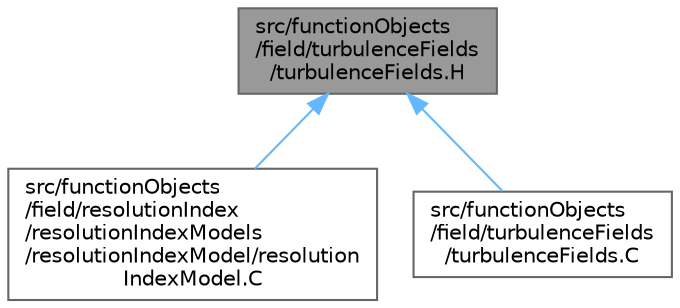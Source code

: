 digraph "src/functionObjects/field/turbulenceFields/turbulenceFields.H"
{
 // LATEX_PDF_SIZE
  bgcolor="transparent";
  edge [fontname=Helvetica,fontsize=10,labelfontname=Helvetica,labelfontsize=10];
  node [fontname=Helvetica,fontsize=10,shape=box,height=0.2,width=0.4];
  Node1 [id="Node000001",label="src/functionObjects\l/field/turbulenceFields\l/turbulenceFields.H",height=0.2,width=0.4,color="gray40", fillcolor="grey60", style="filled", fontcolor="black",tooltip=" "];
  Node1 -> Node2 [id="edge1_Node000001_Node000002",dir="back",color="steelblue1",style="solid",tooltip=" "];
  Node2 [id="Node000002",label="src/functionObjects\l/field/resolutionIndex\l/resolutionIndexModels\l/resolutionIndexModel/resolution\lIndexModel.C",height=0.2,width=0.4,color="grey40", fillcolor="white", style="filled",URL="$resolutionIndexModel_8C.html",tooltip=" "];
  Node1 -> Node3 [id="edge2_Node000001_Node000003",dir="back",color="steelblue1",style="solid",tooltip=" "];
  Node3 [id="Node000003",label="src/functionObjects\l/field/turbulenceFields\l/turbulenceFields.C",height=0.2,width=0.4,color="grey40", fillcolor="white", style="filled",URL="$turbulenceFields_8C.html",tooltip=" "];
}
